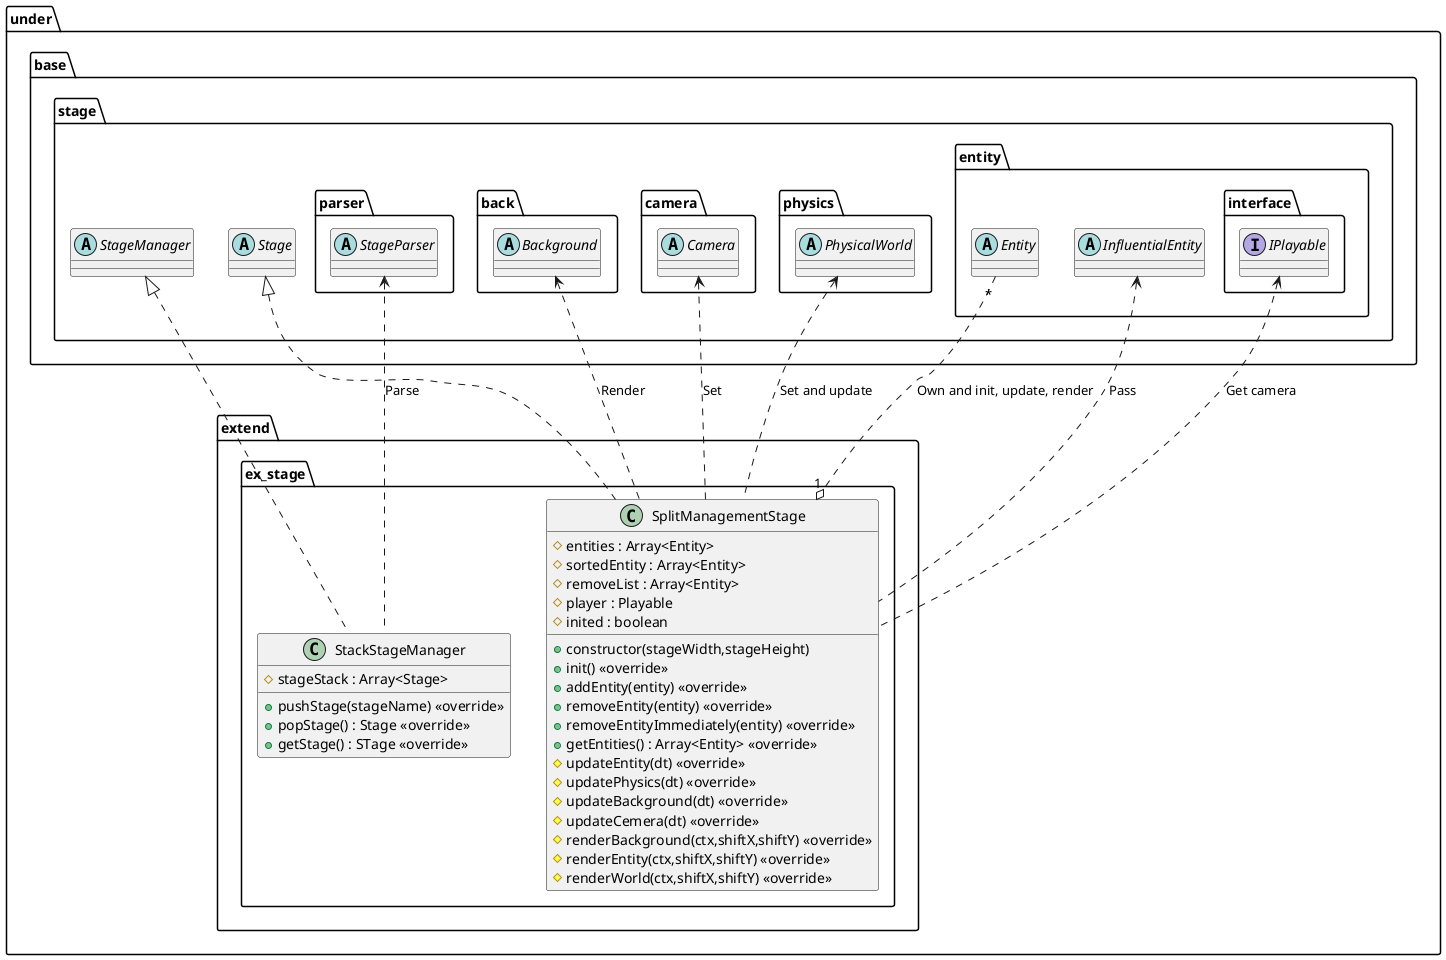 @startuml StageExtend
package under {
    package extend {
        package ex_stage {
            class StackStageManager {
                #stageStack : Array<Stage>
                +pushStage(stageName) <<override>>
                +popStage() : Stage <<override>>
                +getStage() : STage <<override>>
            }
            class SplitManagementStage {
                +constructor(stageWidth,stageHeight)
                #entities : Array<Entity>
                #sortedEntity : Array<Entity>
                #removeList : Array<Entity>
                #player : Playable
                #inited : boolean
                +init() <<override>>
                +addEntity(entity) <<override>>
                +removeEntity(entity) <<override>>
                +removeEntityImmediately(entity) <<override>>
                +getEntities() : Array<Entity> <<override>>
                #updateEntity(dt) <<override>>
                #updatePhysics(dt) <<override>>
                #updateBackground(dt) <<override>>
                #updateCemera(dt) <<override>>
                #renderBackground(ctx,shiftX,shiftY) <<override>>
                #renderEntity(ctx,shiftX,shiftY) <<override>>
                #renderWorld(ctx,shiftX,shiftY) <<override>>
            }
        }
    }
}

package under {
    package base {
        package stage {
            abstract Stage
            abstract StageManager
            package parser {
                abstract StageParser
            }
            package back {
                abstract Background
            }
            package camera {
                abstract Camera
            }
            package physics {
                abstract PhysicalWorld
            }
            package entity {
                package interface {
                    interface IPlayable
                }
                abstract Entity
                abstract InfluentialEntity
            }
        }
    }
}

StageParser <.. StackStageManager : Parse
Entity "*" ..o "1" SplitManagementStage : Own and init, update, render
IPlayable <.. SplitManagementStage : Get camera
InfluentialEntity <.. SplitManagementStage : Pass
Camera <.. SplitManagementStage : Set
Background <.. SplitManagementStage : Render
PhysicalWorld <.. SplitManagementStage : Set and update

StageManager <|.. StackStageManager
Stage <|.. SplitManagementStage

@enduml
